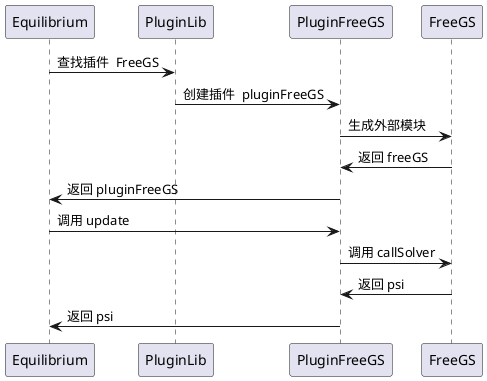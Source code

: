 @startuml
skinparam classFontName 'Noto Sans Mono CJK SC Regular'

Equilibrium     -> PluginLib: 查找插件  FreeGS
PluginLib       -> PluginFreeGS: 创建插件  pluginFreeGS
PluginFreeGS    -> FreeGS:  生成外部模块  
FreeGS          -> PluginFreeGS:  返回 freeGS
PluginFreeGS    -> Equilibrium: 返回 pluginFreeGS
Equilibrium     -> PluginFreeGS: 调用 update 
PluginFreeGS    -> FreeGS: 调用 callSolver
FreeGS          -> PluginFreeGS: 返回 psi 
PluginFreeGS    -> Equilibrium: 返回 psi 


@enduml